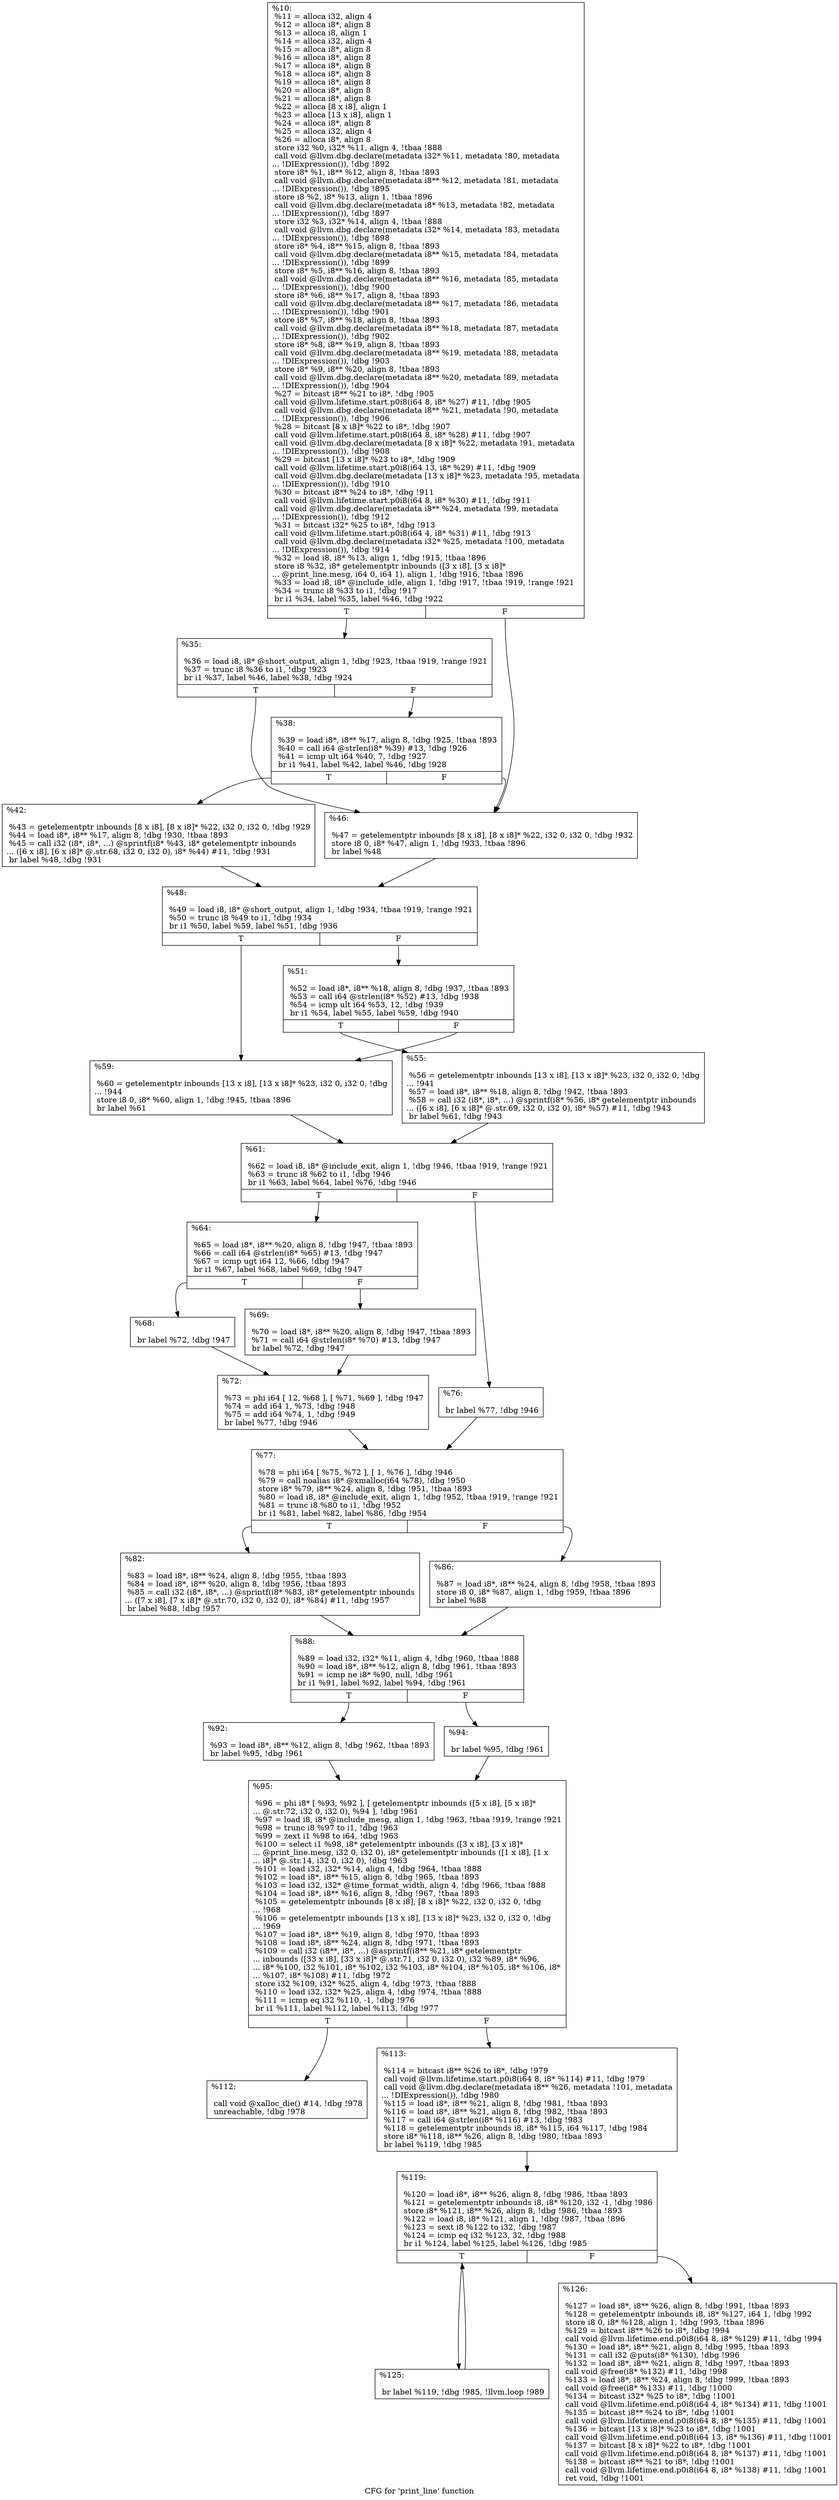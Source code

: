 digraph "CFG for 'print_line' function" {
	label="CFG for 'print_line' function";

	Node0x108dbf0 [shape=record,label="{%10:\l  %11 = alloca i32, align 4\l  %12 = alloca i8*, align 8\l  %13 = alloca i8, align 1\l  %14 = alloca i32, align 4\l  %15 = alloca i8*, align 8\l  %16 = alloca i8*, align 8\l  %17 = alloca i8*, align 8\l  %18 = alloca i8*, align 8\l  %19 = alloca i8*, align 8\l  %20 = alloca i8*, align 8\l  %21 = alloca i8*, align 8\l  %22 = alloca [8 x i8], align 1\l  %23 = alloca [13 x i8], align 1\l  %24 = alloca i8*, align 8\l  %25 = alloca i32, align 4\l  %26 = alloca i8*, align 8\l  store i32 %0, i32* %11, align 4, !tbaa !888\l  call void @llvm.dbg.declare(metadata i32* %11, metadata !80, metadata\l... !DIExpression()), !dbg !892\l  store i8* %1, i8** %12, align 8, !tbaa !893\l  call void @llvm.dbg.declare(metadata i8** %12, metadata !81, metadata\l... !DIExpression()), !dbg !895\l  store i8 %2, i8* %13, align 1, !tbaa !896\l  call void @llvm.dbg.declare(metadata i8* %13, metadata !82, metadata\l... !DIExpression()), !dbg !897\l  store i32 %3, i32* %14, align 4, !tbaa !888\l  call void @llvm.dbg.declare(metadata i32* %14, metadata !83, metadata\l... !DIExpression()), !dbg !898\l  store i8* %4, i8** %15, align 8, !tbaa !893\l  call void @llvm.dbg.declare(metadata i8** %15, metadata !84, metadata\l... !DIExpression()), !dbg !899\l  store i8* %5, i8** %16, align 8, !tbaa !893\l  call void @llvm.dbg.declare(metadata i8** %16, metadata !85, metadata\l... !DIExpression()), !dbg !900\l  store i8* %6, i8** %17, align 8, !tbaa !893\l  call void @llvm.dbg.declare(metadata i8** %17, metadata !86, metadata\l... !DIExpression()), !dbg !901\l  store i8* %7, i8** %18, align 8, !tbaa !893\l  call void @llvm.dbg.declare(metadata i8** %18, metadata !87, metadata\l... !DIExpression()), !dbg !902\l  store i8* %8, i8** %19, align 8, !tbaa !893\l  call void @llvm.dbg.declare(metadata i8** %19, metadata !88, metadata\l... !DIExpression()), !dbg !903\l  store i8* %9, i8** %20, align 8, !tbaa !893\l  call void @llvm.dbg.declare(metadata i8** %20, metadata !89, metadata\l... !DIExpression()), !dbg !904\l  %27 = bitcast i8** %21 to i8*, !dbg !905\l  call void @llvm.lifetime.start.p0i8(i64 8, i8* %27) #11, !dbg !905\l  call void @llvm.dbg.declare(metadata i8** %21, metadata !90, metadata\l... !DIExpression()), !dbg !906\l  %28 = bitcast [8 x i8]* %22 to i8*, !dbg !907\l  call void @llvm.lifetime.start.p0i8(i64 8, i8* %28) #11, !dbg !907\l  call void @llvm.dbg.declare(metadata [8 x i8]* %22, metadata !91, metadata\l... !DIExpression()), !dbg !908\l  %29 = bitcast [13 x i8]* %23 to i8*, !dbg !909\l  call void @llvm.lifetime.start.p0i8(i64 13, i8* %29) #11, !dbg !909\l  call void @llvm.dbg.declare(metadata [13 x i8]* %23, metadata !95, metadata\l... !DIExpression()), !dbg !910\l  %30 = bitcast i8** %24 to i8*, !dbg !911\l  call void @llvm.lifetime.start.p0i8(i64 8, i8* %30) #11, !dbg !911\l  call void @llvm.dbg.declare(metadata i8** %24, metadata !99, metadata\l... !DIExpression()), !dbg !912\l  %31 = bitcast i32* %25 to i8*, !dbg !913\l  call void @llvm.lifetime.start.p0i8(i64 4, i8* %31) #11, !dbg !913\l  call void @llvm.dbg.declare(metadata i32* %25, metadata !100, metadata\l... !DIExpression()), !dbg !914\l  %32 = load i8, i8* %13, align 1, !dbg !915, !tbaa !896\l  store i8 %32, i8* getelementptr inbounds ([3 x i8], [3 x i8]*\l... @print_line.mesg, i64 0, i64 1), align 1, !dbg !916, !tbaa !896\l  %33 = load i8, i8* @include_idle, align 1, !dbg !917, !tbaa !919, !range !921\l  %34 = trunc i8 %33 to i1, !dbg !917\l  br i1 %34, label %35, label %46, !dbg !922\l|{<s0>T|<s1>F}}"];
	Node0x108dbf0:s0 -> Node0x108f700;
	Node0x108dbf0:s1 -> Node0x108f7f0;
	Node0x108f700 [shape=record,label="{%35:\l\l  %36 = load i8, i8* @short_output, align 1, !dbg !923, !tbaa !919, !range !921\l  %37 = trunc i8 %36 to i1, !dbg !923\l  br i1 %37, label %46, label %38, !dbg !924\l|{<s0>T|<s1>F}}"];
	Node0x108f700:s0 -> Node0x108f7f0;
	Node0x108f700:s1 -> Node0x108f750;
	Node0x108f750 [shape=record,label="{%38:\l\l  %39 = load i8*, i8** %17, align 8, !dbg !925, !tbaa !893\l  %40 = call i64 @strlen(i8* %39) #13, !dbg !926\l  %41 = icmp ult i64 %40, 7, !dbg !927\l  br i1 %41, label %42, label %46, !dbg !928\l|{<s0>T|<s1>F}}"];
	Node0x108f750:s0 -> Node0x108f7a0;
	Node0x108f750:s1 -> Node0x108f7f0;
	Node0x108f7a0 [shape=record,label="{%42:\l\l  %43 = getelementptr inbounds [8 x i8], [8 x i8]* %22, i32 0, i32 0, !dbg !929\l  %44 = load i8*, i8** %17, align 8, !dbg !930, !tbaa !893\l  %45 = call i32 (i8*, i8*, ...) @sprintf(i8* %43, i8* getelementptr inbounds\l... ([6 x i8], [6 x i8]* @.str.68, i32 0, i32 0), i8* %44) #11, !dbg !931\l  br label %48, !dbg !931\l}"];
	Node0x108f7a0 -> Node0x108f840;
	Node0x108f7f0 [shape=record,label="{%46:\l\l  %47 = getelementptr inbounds [8 x i8], [8 x i8]* %22, i32 0, i32 0, !dbg !932\l  store i8 0, i8* %47, align 1, !dbg !933, !tbaa !896\l  br label %48\l}"];
	Node0x108f7f0 -> Node0x108f840;
	Node0x108f840 [shape=record,label="{%48:\l\l  %49 = load i8, i8* @short_output, align 1, !dbg !934, !tbaa !919, !range !921\l  %50 = trunc i8 %49 to i1, !dbg !934\l  br i1 %50, label %59, label %51, !dbg !936\l|{<s0>T|<s1>F}}"];
	Node0x108f840:s0 -> Node0x108f930;
	Node0x108f840:s1 -> Node0x108f890;
	Node0x108f890 [shape=record,label="{%51:\l\l  %52 = load i8*, i8** %18, align 8, !dbg !937, !tbaa !893\l  %53 = call i64 @strlen(i8* %52) #13, !dbg !938\l  %54 = icmp ult i64 %53, 12, !dbg !939\l  br i1 %54, label %55, label %59, !dbg !940\l|{<s0>T|<s1>F}}"];
	Node0x108f890:s0 -> Node0x108f8e0;
	Node0x108f890:s1 -> Node0x108f930;
	Node0x108f8e0 [shape=record,label="{%55:\l\l  %56 = getelementptr inbounds [13 x i8], [13 x i8]* %23, i32 0, i32 0, !dbg\l... !941\l  %57 = load i8*, i8** %18, align 8, !dbg !942, !tbaa !893\l  %58 = call i32 (i8*, i8*, ...) @sprintf(i8* %56, i8* getelementptr inbounds\l... ([6 x i8], [6 x i8]* @.str.69, i32 0, i32 0), i8* %57) #11, !dbg !943\l  br label %61, !dbg !943\l}"];
	Node0x108f8e0 -> Node0x108f980;
	Node0x108f930 [shape=record,label="{%59:\l\l  %60 = getelementptr inbounds [13 x i8], [13 x i8]* %23, i32 0, i32 0, !dbg\l... !944\l  store i8 0, i8* %60, align 1, !dbg !945, !tbaa !896\l  br label %61\l}"];
	Node0x108f930 -> Node0x108f980;
	Node0x108f980 [shape=record,label="{%61:\l\l  %62 = load i8, i8* @include_exit, align 1, !dbg !946, !tbaa !919, !range !921\l  %63 = trunc i8 %62 to i1, !dbg !946\l  br i1 %63, label %64, label %76, !dbg !946\l|{<s0>T|<s1>F}}"];
	Node0x108f980:s0 -> Node0x108f9d0;
	Node0x108f980:s1 -> Node0x108fb10;
	Node0x108f9d0 [shape=record,label="{%64:\l\l  %65 = load i8*, i8** %20, align 8, !dbg !947, !tbaa !893\l  %66 = call i64 @strlen(i8* %65) #13, !dbg !947\l  %67 = icmp ugt i64 12, %66, !dbg !947\l  br i1 %67, label %68, label %69, !dbg !947\l|{<s0>T|<s1>F}}"];
	Node0x108f9d0:s0 -> Node0x108fa20;
	Node0x108f9d0:s1 -> Node0x108fa70;
	Node0x108fa20 [shape=record,label="{%68:\l\l  br label %72, !dbg !947\l}"];
	Node0x108fa20 -> Node0x108fac0;
	Node0x108fa70 [shape=record,label="{%69:\l\l  %70 = load i8*, i8** %20, align 8, !dbg !947, !tbaa !893\l  %71 = call i64 @strlen(i8* %70) #13, !dbg !947\l  br label %72, !dbg !947\l}"];
	Node0x108fa70 -> Node0x108fac0;
	Node0x108fac0 [shape=record,label="{%72:\l\l  %73 = phi i64 [ 12, %68 ], [ %71, %69 ], !dbg !947\l  %74 = add i64 1, %73, !dbg !948\l  %75 = add i64 %74, 1, !dbg !949\l  br label %77, !dbg !946\l}"];
	Node0x108fac0 -> Node0x108fb60;
	Node0x108fb10 [shape=record,label="{%76:\l\l  br label %77, !dbg !946\l}"];
	Node0x108fb10 -> Node0x108fb60;
	Node0x108fb60 [shape=record,label="{%77:\l\l  %78 = phi i64 [ %75, %72 ], [ 1, %76 ], !dbg !946\l  %79 = call noalias i8* @xmalloc(i64 %78), !dbg !950\l  store i8* %79, i8** %24, align 8, !dbg !951, !tbaa !893\l  %80 = load i8, i8* @include_exit, align 1, !dbg !952, !tbaa !919, !range !921\l  %81 = trunc i8 %80 to i1, !dbg !952\l  br i1 %81, label %82, label %86, !dbg !954\l|{<s0>T|<s1>F}}"];
	Node0x108fb60:s0 -> Node0x108fbb0;
	Node0x108fb60:s1 -> Node0x108fc00;
	Node0x108fbb0 [shape=record,label="{%82:\l\l  %83 = load i8*, i8** %24, align 8, !dbg !955, !tbaa !893\l  %84 = load i8*, i8** %20, align 8, !dbg !956, !tbaa !893\l  %85 = call i32 (i8*, i8*, ...) @sprintf(i8* %83, i8* getelementptr inbounds\l... ([7 x i8], [7 x i8]* @.str.70, i32 0, i32 0), i8* %84) #11, !dbg !957\l  br label %88, !dbg !957\l}"];
	Node0x108fbb0 -> Node0x108fc50;
	Node0x108fc00 [shape=record,label="{%86:\l\l  %87 = load i8*, i8** %24, align 8, !dbg !958, !tbaa !893\l  store i8 0, i8* %87, align 1, !dbg !959, !tbaa !896\l  br label %88\l}"];
	Node0x108fc00 -> Node0x108fc50;
	Node0x108fc50 [shape=record,label="{%88:\l\l  %89 = load i32, i32* %11, align 4, !dbg !960, !tbaa !888\l  %90 = load i8*, i8** %12, align 8, !dbg !961, !tbaa !893\l  %91 = icmp ne i8* %90, null, !dbg !961\l  br i1 %91, label %92, label %94, !dbg !961\l|{<s0>T|<s1>F}}"];
	Node0x108fc50:s0 -> Node0x108fca0;
	Node0x108fc50:s1 -> Node0x108fcf0;
	Node0x108fca0 [shape=record,label="{%92:\l\l  %93 = load i8*, i8** %12, align 8, !dbg !962, !tbaa !893\l  br label %95, !dbg !961\l}"];
	Node0x108fca0 -> Node0x108fd40;
	Node0x108fcf0 [shape=record,label="{%94:\l\l  br label %95, !dbg !961\l}"];
	Node0x108fcf0 -> Node0x108fd40;
	Node0x108fd40 [shape=record,label="{%95:\l\l  %96 = phi i8* [ %93, %92 ], [ getelementptr inbounds ([5 x i8], [5 x i8]*\l... @.str.72, i32 0, i32 0), %94 ], !dbg !961\l  %97 = load i8, i8* @include_mesg, align 1, !dbg !963, !tbaa !919, !range !921\l  %98 = trunc i8 %97 to i1, !dbg !963\l  %99 = zext i1 %98 to i64, !dbg !963\l  %100 = select i1 %98, i8* getelementptr inbounds ([3 x i8], [3 x i8]*\l... @print_line.mesg, i32 0, i32 0), i8* getelementptr inbounds ([1 x i8], [1 x\l... i8]* @.str.14, i32 0, i32 0), !dbg !963\l  %101 = load i32, i32* %14, align 4, !dbg !964, !tbaa !888\l  %102 = load i8*, i8** %15, align 8, !dbg !965, !tbaa !893\l  %103 = load i32, i32* @time_format_width, align 4, !dbg !966, !tbaa !888\l  %104 = load i8*, i8** %16, align 8, !dbg !967, !tbaa !893\l  %105 = getelementptr inbounds [8 x i8], [8 x i8]* %22, i32 0, i32 0, !dbg\l... !968\l  %106 = getelementptr inbounds [13 x i8], [13 x i8]* %23, i32 0, i32 0, !dbg\l... !969\l  %107 = load i8*, i8** %19, align 8, !dbg !970, !tbaa !893\l  %108 = load i8*, i8** %24, align 8, !dbg !971, !tbaa !893\l  %109 = call i32 (i8**, i8*, ...) @asprintf(i8** %21, i8* getelementptr\l... inbounds ([33 x i8], [33 x i8]* @.str.71, i32 0, i32 0), i32 %89, i8* %96,\l... i8* %100, i32 %101, i8* %102, i32 %103, i8* %104, i8* %105, i8* %106, i8*\l... %107, i8* %108) #11, !dbg !972\l  store i32 %109, i32* %25, align 4, !dbg !973, !tbaa !888\l  %110 = load i32, i32* %25, align 4, !dbg !974, !tbaa !888\l  %111 = icmp eq i32 %110, -1, !dbg !976\l  br i1 %111, label %112, label %113, !dbg !977\l|{<s0>T|<s1>F}}"];
	Node0x108fd40:s0 -> Node0x108fd90;
	Node0x108fd40:s1 -> Node0x108fde0;
	Node0x108fd90 [shape=record,label="{%112:\l\l  call void @xalloc_die() #14, !dbg !978\l  unreachable, !dbg !978\l}"];
	Node0x108fde0 [shape=record,label="{%113:\l\l  %114 = bitcast i8** %26 to i8*, !dbg !979\l  call void @llvm.lifetime.start.p0i8(i64 8, i8* %114) #11, !dbg !979\l  call void @llvm.dbg.declare(metadata i8** %26, metadata !101, metadata\l... !DIExpression()), !dbg !980\l  %115 = load i8*, i8** %21, align 8, !dbg !981, !tbaa !893\l  %116 = load i8*, i8** %21, align 8, !dbg !982, !tbaa !893\l  %117 = call i64 @strlen(i8* %116) #13, !dbg !983\l  %118 = getelementptr inbounds i8, i8* %115, i64 %117, !dbg !984\l  store i8* %118, i8** %26, align 8, !dbg !980, !tbaa !893\l  br label %119, !dbg !985\l}"];
	Node0x108fde0 -> Node0x108fe30;
	Node0x108fe30 [shape=record,label="{%119:\l\l  %120 = load i8*, i8** %26, align 8, !dbg !986, !tbaa !893\l  %121 = getelementptr inbounds i8, i8* %120, i32 -1, !dbg !986\l  store i8* %121, i8** %26, align 8, !dbg !986, !tbaa !893\l  %122 = load i8, i8* %121, align 1, !dbg !987, !tbaa !896\l  %123 = sext i8 %122 to i32, !dbg !987\l  %124 = icmp eq i32 %123, 32, !dbg !988\l  br i1 %124, label %125, label %126, !dbg !985\l|{<s0>T|<s1>F}}"];
	Node0x108fe30:s0 -> Node0x108fe80;
	Node0x108fe30:s1 -> Node0x108fed0;
	Node0x108fe80 [shape=record,label="{%125:\l\l  br label %119, !dbg !985, !llvm.loop !989\l}"];
	Node0x108fe80 -> Node0x108fe30;
	Node0x108fed0 [shape=record,label="{%126:\l\l  %127 = load i8*, i8** %26, align 8, !dbg !991, !tbaa !893\l  %128 = getelementptr inbounds i8, i8* %127, i64 1, !dbg !992\l  store i8 0, i8* %128, align 1, !dbg !993, !tbaa !896\l  %129 = bitcast i8** %26 to i8*, !dbg !994\l  call void @llvm.lifetime.end.p0i8(i64 8, i8* %129) #11, !dbg !994\l  %130 = load i8*, i8** %21, align 8, !dbg !995, !tbaa !893\l  %131 = call i32 @puts(i8* %130), !dbg !996\l  %132 = load i8*, i8** %21, align 8, !dbg !997, !tbaa !893\l  call void @free(i8* %132) #11, !dbg !998\l  %133 = load i8*, i8** %24, align 8, !dbg !999, !tbaa !893\l  call void @free(i8* %133) #11, !dbg !1000\l  %134 = bitcast i32* %25 to i8*, !dbg !1001\l  call void @llvm.lifetime.end.p0i8(i64 4, i8* %134) #11, !dbg !1001\l  %135 = bitcast i8** %24 to i8*, !dbg !1001\l  call void @llvm.lifetime.end.p0i8(i64 8, i8* %135) #11, !dbg !1001\l  %136 = bitcast [13 x i8]* %23 to i8*, !dbg !1001\l  call void @llvm.lifetime.end.p0i8(i64 13, i8* %136) #11, !dbg !1001\l  %137 = bitcast [8 x i8]* %22 to i8*, !dbg !1001\l  call void @llvm.lifetime.end.p0i8(i64 8, i8* %137) #11, !dbg !1001\l  %138 = bitcast i8** %21 to i8*, !dbg !1001\l  call void @llvm.lifetime.end.p0i8(i64 8, i8* %138) #11, !dbg !1001\l  ret void, !dbg !1001\l}"];
}
